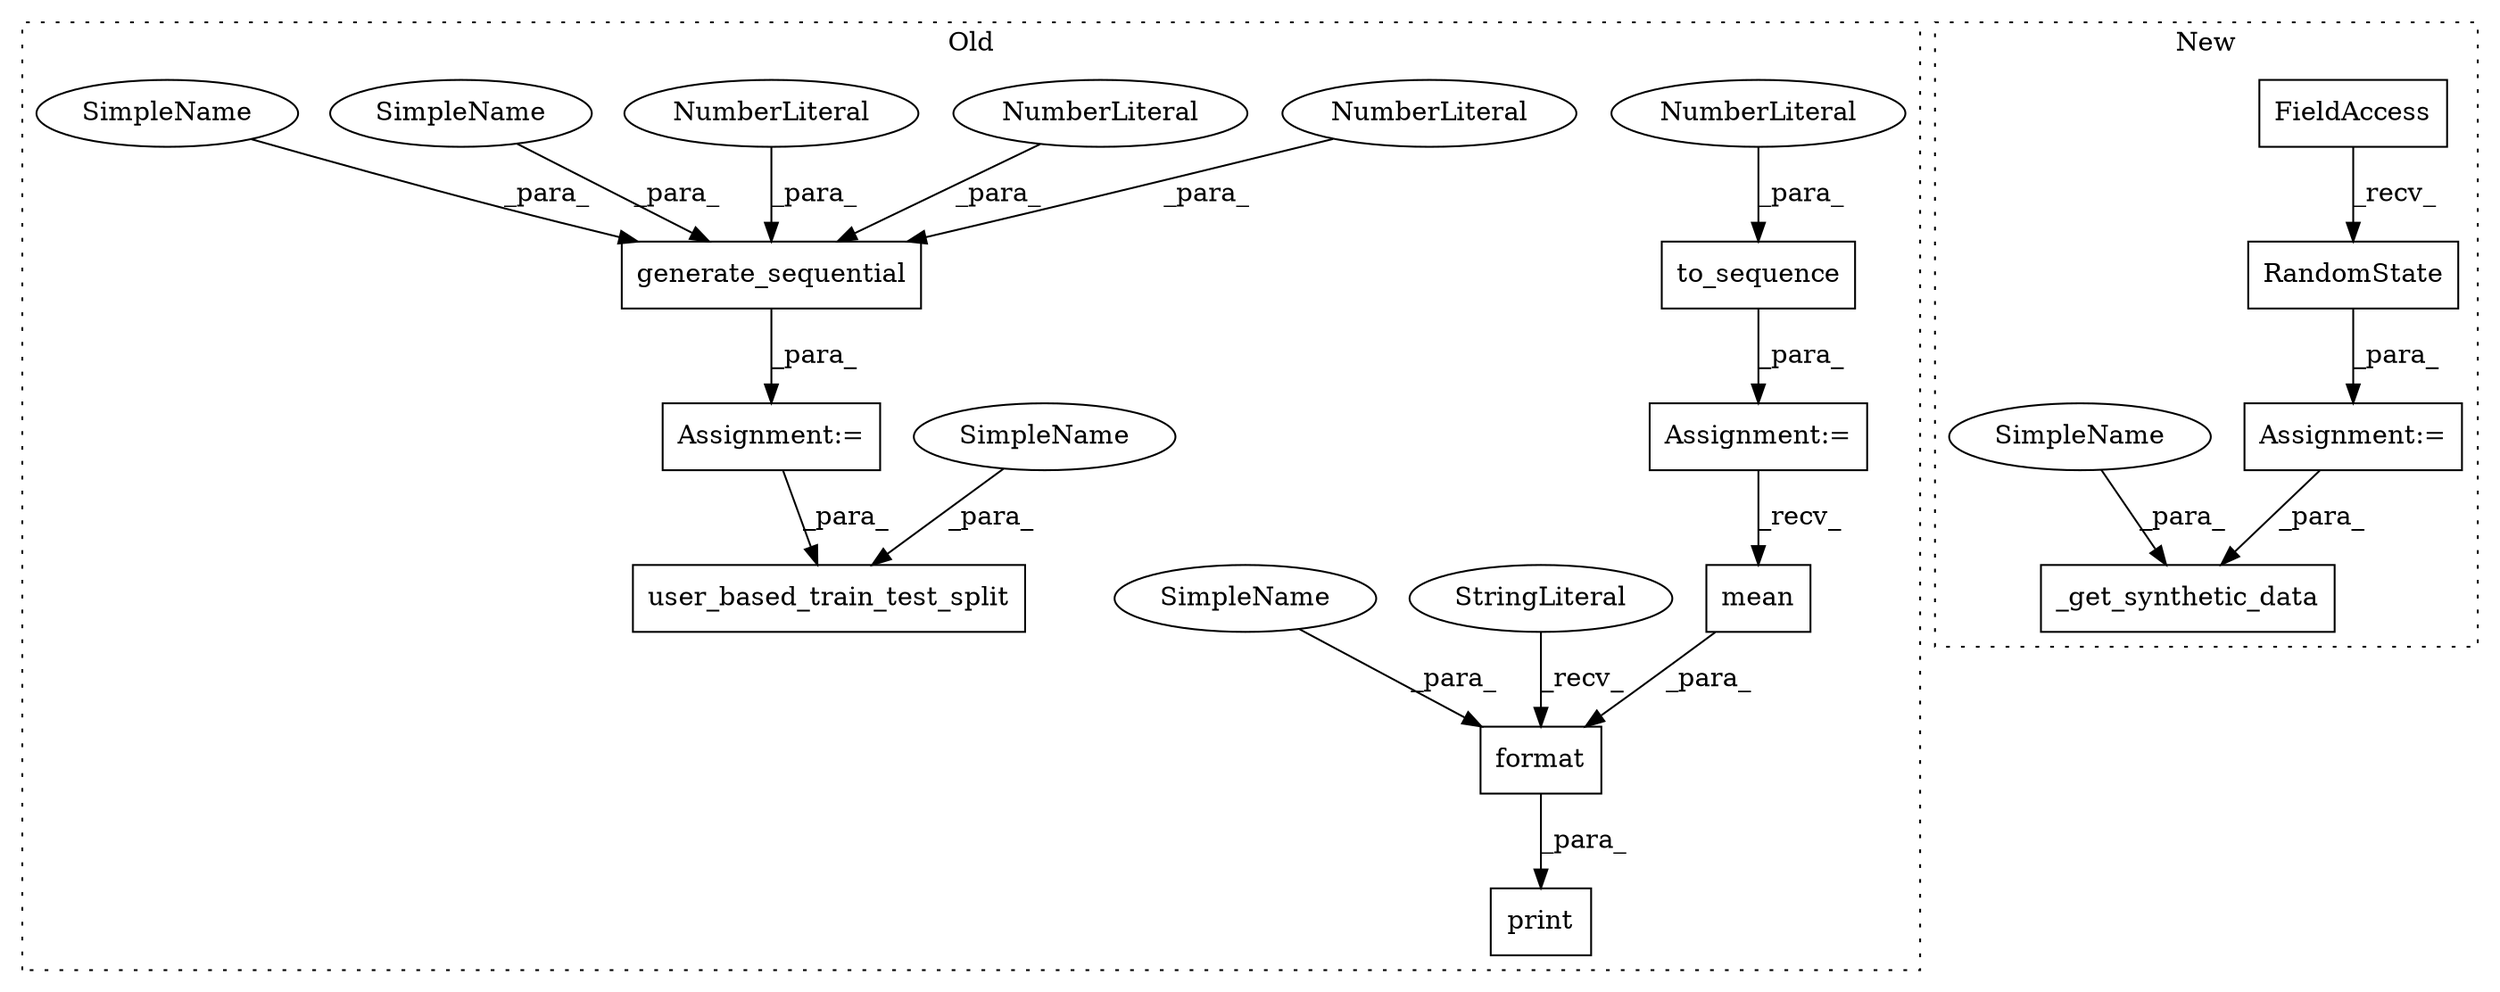 digraph G {
subgraph cluster0 {
1 [label="to_sequence" a="32" s="2018,2032" l="12,1" shape="box"];
3 [label="print" a="32" s="2172,2230" l="6,1" shape="box"];
4 [label="NumberLiteral" a="34" s="2030" l="2" shape="ellipse"];
6 [label="mean" a="32" s="2212" l="6" shape="box"];
7 [label="format" a="32" s="2201,2229" l="7,1" shape="box"];
9 [label="generate_sequential" a="32" s="1820,1879" l="20,1" shape="box"];
10 [label="NumberLiteral" a="34" s="1850" l="5" shape="ellipse"];
11 [label="NumberLiteral" a="34" s="1845" l="4" shape="ellipse"];
12 [label="NumberLiteral" a="34" s="1840" l="4" shape="ellipse"];
13 [label="user_based_train_test_split" a="32" s="1915,1968" l="28,1" shape="box"];
14 [label="Assignment:=" a="7" s="1809" l="1" shape="box"];
16 [label="Assignment:=" a="7" s="2012" l="1" shape="box"];
17 [label="StringLiteral" a="45" s="2178" l="22" shape="ellipse"];
18 [label="SimpleName" a="42" s="1956" l="12" shape="ellipse"];
19 [label="SimpleName" a="42" s="1867" l="12" shape="ellipse"];
20 [label="SimpleName" a="42" s="2219" l="10" shape="ellipse"];
21 [label="SimpleName" a="42" s="1856" l="10" shape="ellipse"];
label = "Old";
style="dotted";
}
subgraph cluster1 {
2 [label="RandomState" a="32" s="2477,2500" l="12,1" shape="box"];
5 [label="FieldAccess" a="22" s="2464" l="12" shape="box"];
8 [label="_get_synthetic_data" a="32" s="2536,2579" l="20,1" shape="box"];
15 [label="Assignment:=" a="7" s="2463" l="1" shape="box"];
22 [label="SimpleName" a="42" s="2556" l="10" shape="ellipse"];
label = "New";
style="dotted";
}
1 -> 16 [label="_para_"];
2 -> 15 [label="_para_"];
4 -> 1 [label="_para_"];
5 -> 2 [label="_recv_"];
6 -> 7 [label="_para_"];
7 -> 3 [label="_para_"];
9 -> 14 [label="_para_"];
10 -> 9 [label="_para_"];
11 -> 9 [label="_para_"];
12 -> 9 [label="_para_"];
14 -> 13 [label="_para_"];
15 -> 8 [label="_para_"];
16 -> 6 [label="_recv_"];
17 -> 7 [label="_recv_"];
18 -> 13 [label="_para_"];
19 -> 9 [label="_para_"];
20 -> 7 [label="_para_"];
21 -> 9 [label="_para_"];
22 -> 8 [label="_para_"];
}